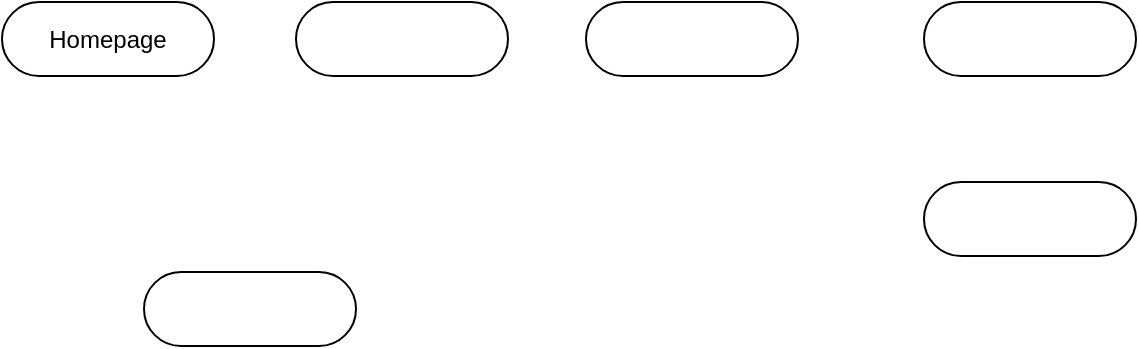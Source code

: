 <mxfile version="15.2.7" type="github">
  <diagram id="zFZVGyq1nd0uwfa3rUeY" name="Page-1">
    <mxGraphModel dx="1038" dy="548" grid="0" gridSize="10" guides="1" tooltips="1" connect="1" arrows="1" fold="1" page="1" pageScale="1" pageWidth="850" pageHeight="1100" math="0" shadow="0">
      <root>
        <mxCell id="0" />
        <mxCell id="1" parent="0" />
        <mxCell id="hc98vc_X6tRmouUurkKF-1" value="Homepage" style="rounded=1;whiteSpace=wrap;html=1;arcSize=50;" parent="1" vertex="1">
          <mxGeometry x="72" y="180" width="106" height="37" as="geometry" />
        </mxCell>
        <mxCell id="hc98vc_X6tRmouUurkKF-10" value="" style="rounded=1;whiteSpace=wrap;html=1;arcSize=50;" parent="1" vertex="1">
          <mxGeometry x="533" y="180" width="106" height="37" as="geometry" />
        </mxCell>
        <mxCell id="hc98vc_X6tRmouUurkKF-11" value="" style="rounded=1;whiteSpace=wrap;html=1;arcSize=50;" parent="1" vertex="1">
          <mxGeometry x="143" y="315" width="106" height="37" as="geometry" />
        </mxCell>
        <mxCell id="hc98vc_X6tRmouUurkKF-12" value="" style="rounded=1;whiteSpace=wrap;html=1;arcSize=50;" parent="1" vertex="1">
          <mxGeometry x="533" y="270" width="106" height="37" as="geometry" />
        </mxCell>
        <mxCell id="hc98vc_X6tRmouUurkKF-13" value="" style="rounded=1;whiteSpace=wrap;html=1;arcSize=50;" parent="1" vertex="1">
          <mxGeometry x="219" y="180" width="106" height="37" as="geometry" />
        </mxCell>
        <mxCell id="hc98vc_X6tRmouUurkKF-14" value="" style="rounded=1;whiteSpace=wrap;html=1;arcSize=50;" parent="1" vertex="1">
          <mxGeometry x="364" y="180" width="106" height="37" as="geometry" />
        </mxCell>
      </root>
    </mxGraphModel>
  </diagram>
</mxfile>
